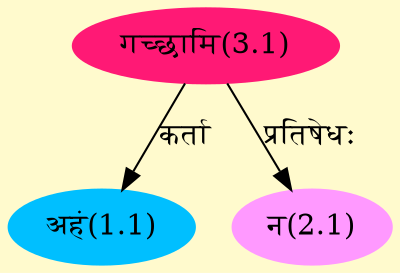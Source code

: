 digraph G{
rankdir=BT;
 compound=true;
 bgcolor="lemonchiffon1";
Node1_1 [style=filled, color="#00BFFF" label = "अहं(1.1)"]
Node3_1 [style=filled, color="#FF1975" label = "गच्छामि(3.1)"]
Node2_1 [style=filled, color="#FF99FF" label = "न(2.1)"]
/* Start of Relations section */

Node1_1 -> Node3_1 [  label="कर्ता"  dir="back" ]
Node2_1 -> Node3_1 [  label="प्रतिषेधः"  dir="back" ]
}
